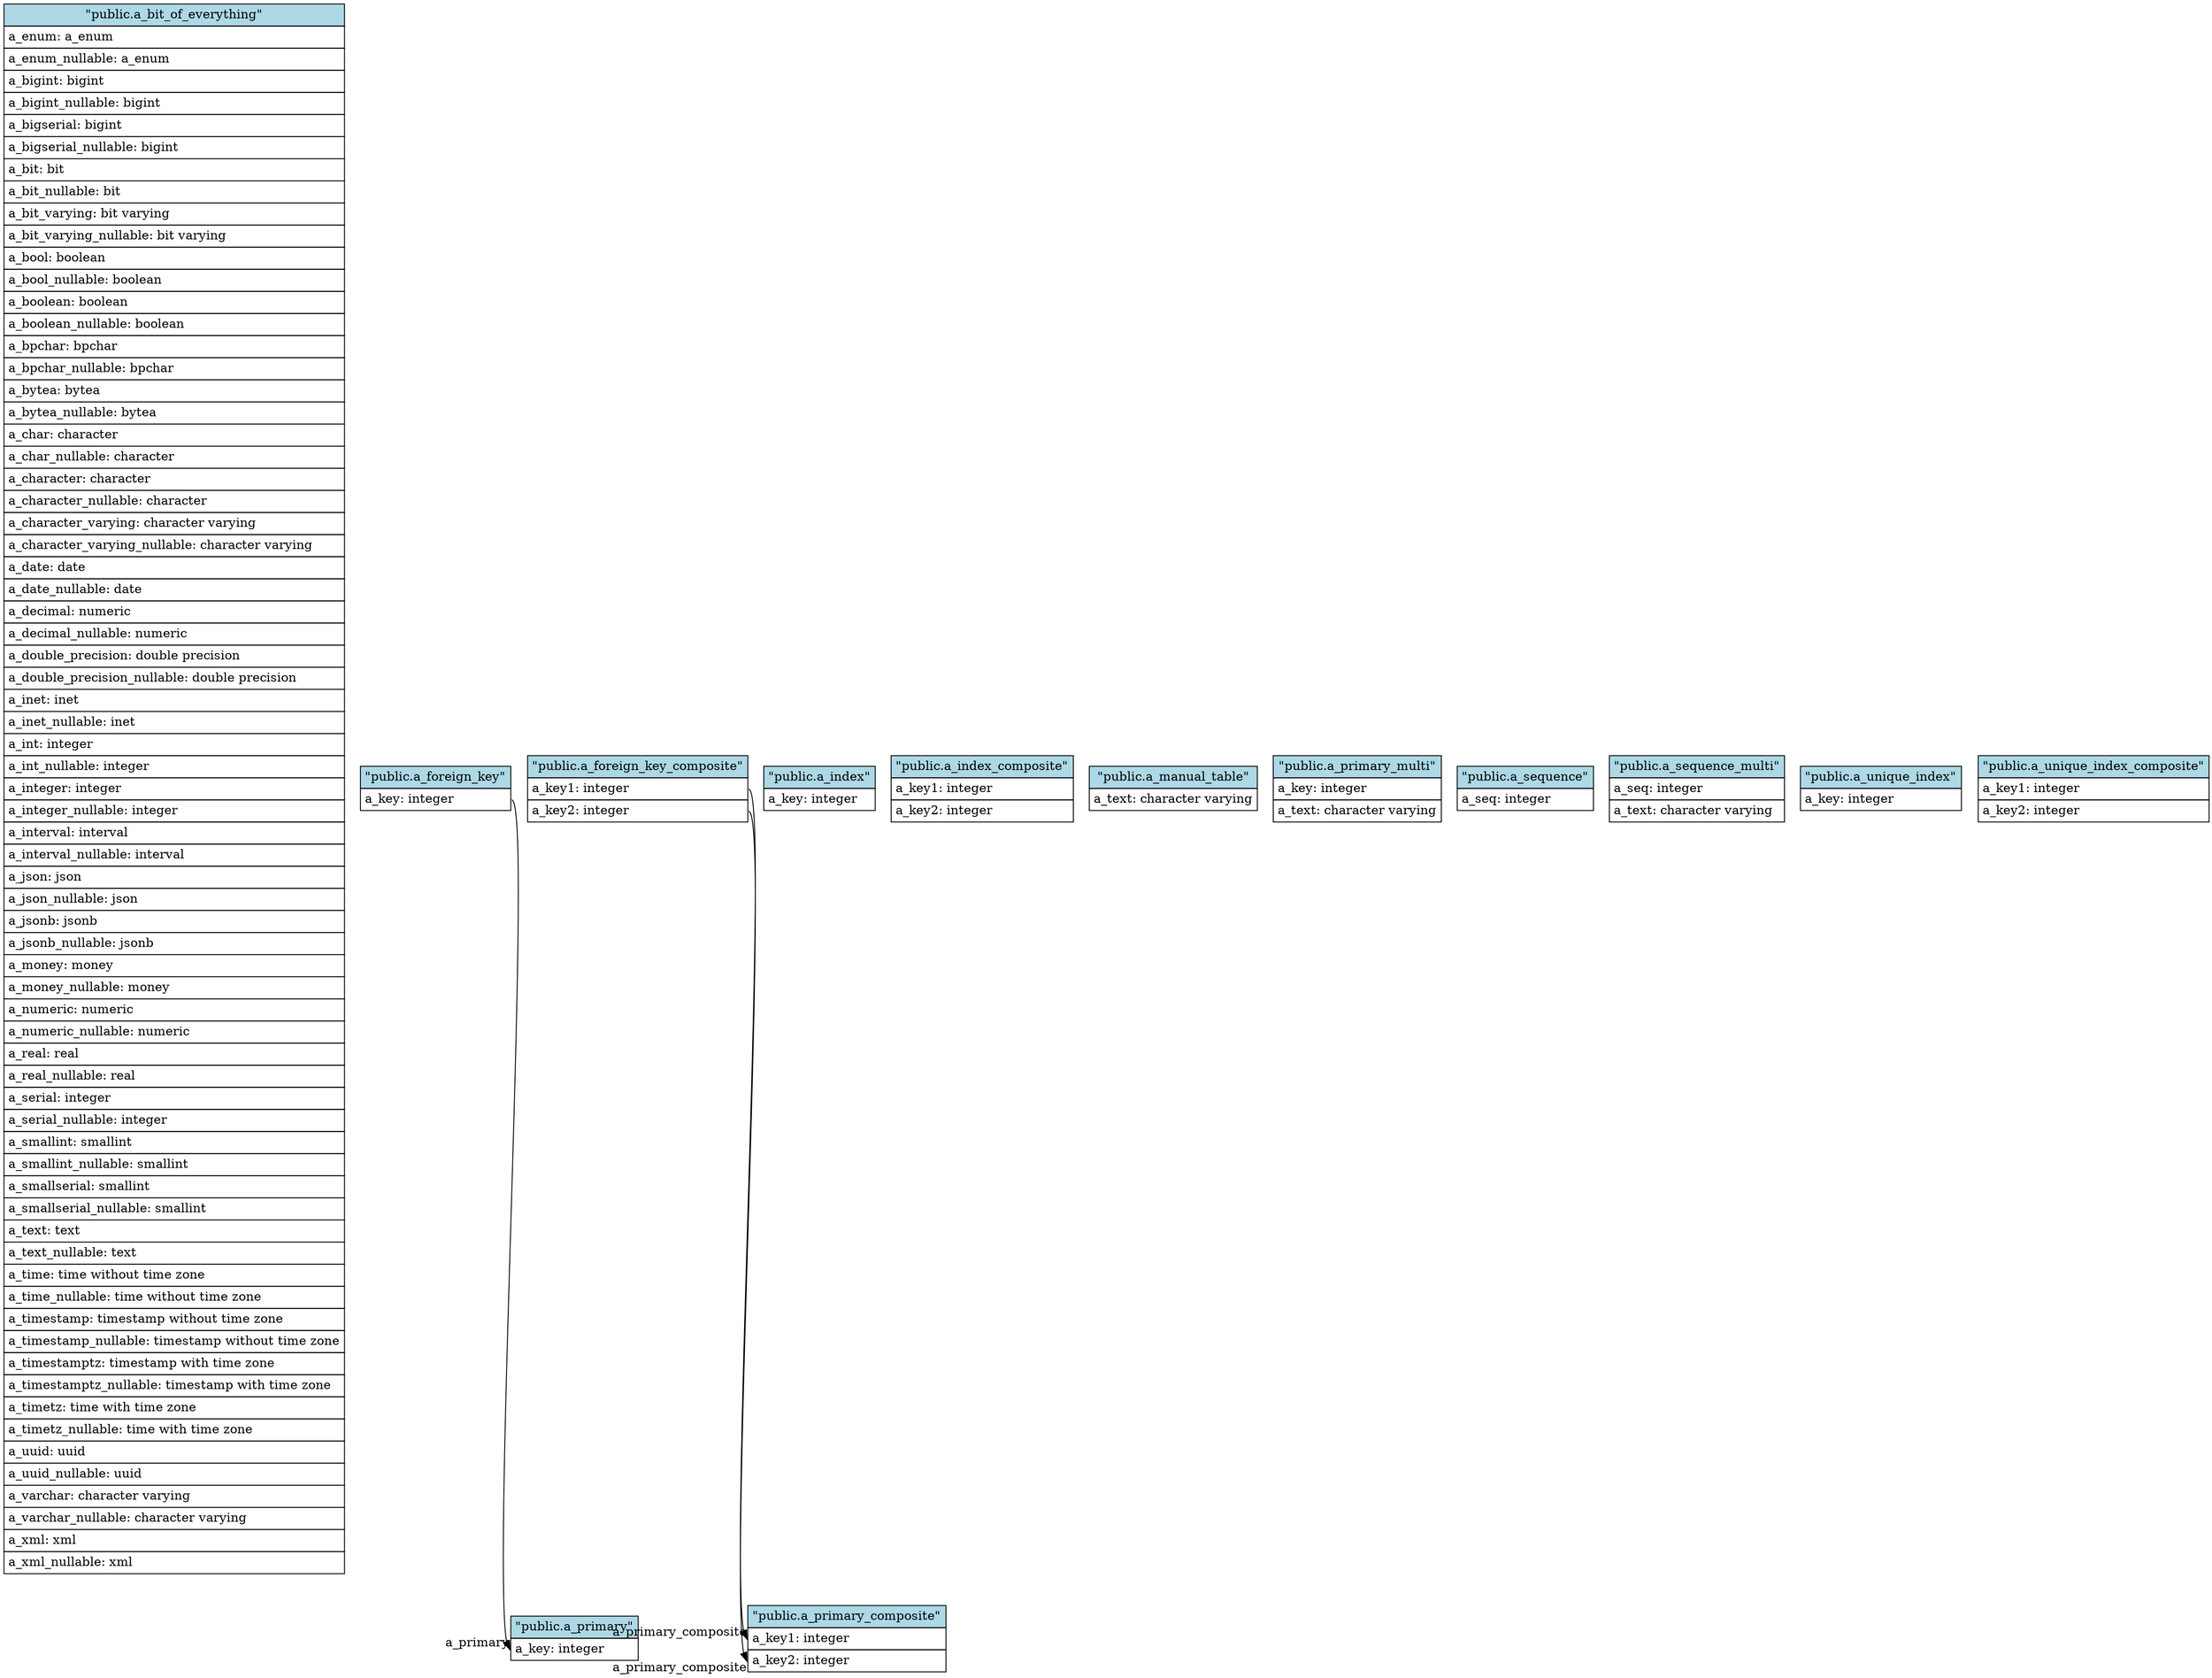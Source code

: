 // Generated by XO.
digraph public {
	// Defaults
	node [shape=none, margin=0]
	
	// Nodes (tables)
	"public.a_bit_of_everything" [ label=<
		<table border="0" cellborder="1" cellspacing="0" cellpadding="4">
		<tr><td bgcolor="lightblue">"public.a_bit_of_everything"</td></tr>
		<tr><td align="left" PORT="a_enum">a_enum: a_enum</td></tr>
		<tr><td align="left" PORT="a_enum_nullable">a_enum_nullable: a_enum</td></tr>
		<tr><td align="left" PORT="a_bigint">a_bigint: bigint</td></tr>
		<tr><td align="left" PORT="a_bigint_nullable">a_bigint_nullable: bigint</td></tr>
		<tr><td align="left" PORT="a_bigserial">a_bigserial: bigint</td></tr>
		<tr><td align="left" PORT="a_bigserial_nullable">a_bigserial_nullable: bigint</td></tr>
		<tr><td align="left" PORT="a_bit">a_bit: bit</td></tr>
		<tr><td align="left" PORT="a_bit_nullable">a_bit_nullable: bit</td></tr>
		<tr><td align="left" PORT="a_bit_varying">a_bit_varying: bit varying</td></tr>
		<tr><td align="left" PORT="a_bit_varying_nullable">a_bit_varying_nullable: bit varying</td></tr>
		<tr><td align="left" PORT="a_bool">a_bool: boolean</td></tr>
		<tr><td align="left" PORT="a_bool_nullable">a_bool_nullable: boolean</td></tr>
		<tr><td align="left" PORT="a_boolean">a_boolean: boolean</td></tr>
		<tr><td align="left" PORT="a_boolean_nullable">a_boolean_nullable: boolean</td></tr>
		<tr><td align="left" PORT="a_bpchar">a_bpchar: bpchar</td></tr>
		<tr><td align="left" PORT="a_bpchar_nullable">a_bpchar_nullable: bpchar</td></tr>
		<tr><td align="left" PORT="a_bytea">a_bytea: bytea</td></tr>
		<tr><td align="left" PORT="a_bytea_nullable">a_bytea_nullable: bytea</td></tr>
		<tr><td align="left" PORT="a_char">a_char: character</td></tr>
		<tr><td align="left" PORT="a_char_nullable">a_char_nullable: character</td></tr>
		<tr><td align="left" PORT="a_character">a_character: character</td></tr>
		<tr><td align="left" PORT="a_character_nullable">a_character_nullable: character</td></tr>
		<tr><td align="left" PORT="a_character_varying">a_character_varying: character varying</td></tr>
		<tr><td align="left" PORT="a_character_varying_nullable">a_character_varying_nullable: character varying</td></tr>
		<tr><td align="left" PORT="a_date">a_date: date</td></tr>
		<tr><td align="left" PORT="a_date_nullable">a_date_nullable: date</td></tr>
		<tr><td align="left" PORT="a_decimal">a_decimal: numeric</td></tr>
		<tr><td align="left" PORT="a_decimal_nullable">a_decimal_nullable: numeric</td></tr>
		<tr><td align="left" PORT="a_double_precision">a_double_precision: double precision</td></tr>
		<tr><td align="left" PORT="a_double_precision_nullable">a_double_precision_nullable: double precision</td></tr>
		<tr><td align="left" PORT="a_inet">a_inet: inet</td></tr>
		<tr><td align="left" PORT="a_inet_nullable">a_inet_nullable: inet</td></tr>
		<tr><td align="left" PORT="a_int">a_int: integer</td></tr>
		<tr><td align="left" PORT="a_int_nullable">a_int_nullable: integer</td></tr>
		<tr><td align="left" PORT="a_integer">a_integer: integer</td></tr>
		<tr><td align="left" PORT="a_integer_nullable">a_integer_nullable: integer</td></tr>
		<tr><td align="left" PORT="a_interval">a_interval: interval</td></tr>
		<tr><td align="left" PORT="a_interval_nullable">a_interval_nullable: interval</td></tr>
		<tr><td align="left" PORT="a_json">a_json: json</td></tr>
		<tr><td align="left" PORT="a_json_nullable">a_json_nullable: json</td></tr>
		<tr><td align="left" PORT="a_jsonb">a_jsonb: jsonb</td></tr>
		<tr><td align="left" PORT="a_jsonb_nullable">a_jsonb_nullable: jsonb</td></tr>
		<tr><td align="left" PORT="a_money">a_money: money</td></tr>
		<tr><td align="left" PORT="a_money_nullable">a_money_nullable: money</td></tr>
		<tr><td align="left" PORT="a_numeric">a_numeric: numeric</td></tr>
		<tr><td align="left" PORT="a_numeric_nullable">a_numeric_nullable: numeric</td></tr>
		<tr><td align="left" PORT="a_real">a_real: real</td></tr>
		<tr><td align="left" PORT="a_real_nullable">a_real_nullable: real</td></tr>
		<tr><td align="left" PORT="a_serial">a_serial: integer</td></tr>
		<tr><td align="left" PORT="a_serial_nullable">a_serial_nullable: integer</td></tr>
		<tr><td align="left" PORT="a_smallint">a_smallint: smallint</td></tr>
		<tr><td align="left" PORT="a_smallint_nullable">a_smallint_nullable: smallint</td></tr>
		<tr><td align="left" PORT="a_smallserial">a_smallserial: smallint</td></tr>
		<tr><td align="left" PORT="a_smallserial_nullable">a_smallserial_nullable: smallint</td></tr>
		<tr><td align="left" PORT="a_text">a_text: text</td></tr>
		<tr><td align="left" PORT="a_text_nullable">a_text_nullable: text</td></tr>
		<tr><td align="left" PORT="a_time">a_time: time without time zone</td></tr>
		<tr><td align="left" PORT="a_time_nullable">a_time_nullable: time without time zone</td></tr>
		<tr><td align="left" PORT="a_timestamp">a_timestamp: timestamp without time zone</td></tr>
		<tr><td align="left" PORT="a_timestamp_nullable">a_timestamp_nullable: timestamp without time zone</td></tr>
		<tr><td align="left" PORT="a_timestamptz">a_timestamptz: timestamp with time zone</td></tr>
		<tr><td align="left" PORT="a_timestamptz_nullable">a_timestamptz_nullable: timestamp with time zone</td></tr>
		<tr><td align="left" PORT="a_timetz">a_timetz: time with time zone</td></tr>
		<tr><td align="left" PORT="a_timetz_nullable">a_timetz_nullable: time with time zone</td></tr>
		<tr><td align="left" PORT="a_uuid">a_uuid: uuid</td></tr>
		<tr><td align="left" PORT="a_uuid_nullable">a_uuid_nullable: uuid</td></tr>
		<tr><td align="left" PORT="a_varchar">a_varchar: character varying</td></tr>
		<tr><td align="left" PORT="a_varchar_nullable">a_varchar_nullable: character varying</td></tr>
		<tr><td align="left" PORT="a_xml">a_xml: xml</td></tr>
		<tr><td align="left" PORT="a_xml_nullable">a_xml_nullable: xml</td></tr>
		</table>> ]
	
	"public.a_foreign_key" [ label=<
		<table border="0" cellborder="1" cellspacing="0" cellpadding="4">
		<tr><td bgcolor="lightblue">"public.a_foreign_key"</td></tr>
		<tr><td align="left" PORT="a_key">a_key: integer</td></tr>
		</table>> ]
	
	"public.a_foreign_key_composite" [ label=<
		<table border="0" cellborder="1" cellspacing="0" cellpadding="4">
		<tr><td bgcolor="lightblue">"public.a_foreign_key_composite"</td></tr>
		<tr><td align="left" PORT="a_key1">a_key1: integer</td></tr>
		<tr><td align="left" PORT="a_key2">a_key2: integer</td></tr>
		</table>> ]
	
	"public.a_index" [ label=<
		<table border="0" cellborder="1" cellspacing="0" cellpadding="4">
		<tr><td bgcolor="lightblue">"public.a_index"</td></tr>
		<tr><td align="left" PORT="a_key">a_key: integer</td></tr>
		</table>> ]
	
	"public.a_index_composite" [ label=<
		<table border="0" cellborder="1" cellspacing="0" cellpadding="4">
		<tr><td bgcolor="lightblue">"public.a_index_composite"</td></tr>
		<tr><td align="left" PORT="a_key1">a_key1: integer</td></tr>
		<tr><td align="left" PORT="a_key2">a_key2: integer</td></tr>
		</table>> ]
	
	"public.a_manual_table" [ label=<
		<table border="0" cellborder="1" cellspacing="0" cellpadding="4">
		<tr><td bgcolor="lightblue">"public.a_manual_table"</td></tr>
		<tr><td align="left" PORT="a_text">a_text: character varying</td></tr>
		</table>> ]
	
	"public.a_primary" [ label=<
		<table border="0" cellborder="1" cellspacing="0" cellpadding="4">
		<tr><td bgcolor="lightblue">"public.a_primary"</td></tr>
		<tr><td align="left" PORT="a_key">a_key: integer</td></tr>
		</table>> ]
	
	"public.a_primary_composite" [ label=<
		<table border="0" cellborder="1" cellspacing="0" cellpadding="4">
		<tr><td bgcolor="lightblue">"public.a_primary_composite"</td></tr>
		<tr><td align="left" PORT="a_key1">a_key1: integer</td></tr>
		<tr><td align="left" PORT="a_key2">a_key2: integer</td></tr>
		</table>> ]
	
	"public.a_primary_multi" [ label=<
		<table border="0" cellborder="1" cellspacing="0" cellpadding="4">
		<tr><td bgcolor="lightblue">"public.a_primary_multi"</td></tr>
		<tr><td align="left" PORT="a_key">a_key: integer</td></tr>
		<tr><td align="left" PORT="a_text">a_text: character varying</td></tr>
		</table>> ]
	
	"public.a_sequence" [ label=<
		<table border="0" cellborder="1" cellspacing="0" cellpadding="4">
		<tr><td bgcolor="lightblue">"public.a_sequence"</td></tr>
		<tr><td align="left" PORT="a_seq">a_seq: integer</td></tr>
		</table>> ]
	
	"public.a_sequence_multi" [ label=<
		<table border="0" cellborder="1" cellspacing="0" cellpadding="4">
		<tr><td bgcolor="lightblue">"public.a_sequence_multi"</td></tr>
		<tr><td align="left" PORT="a_seq">a_seq: integer</td></tr>
		<tr><td align="left" PORT="a_text">a_text: character varying</td></tr>
		</table>> ]
	
	"public.a_unique_index" [ label=<
		<table border="0" cellborder="1" cellspacing="0" cellpadding="4">
		<tr><td bgcolor="lightblue">"public.a_unique_index"</td></tr>
		<tr><td align="left" PORT="a_key">a_key: integer</td></tr>
		</table>> ]
	
	"public.a_unique_index_composite" [ label=<
		<table border="0" cellborder="1" cellspacing="0" cellpadding="4">
		<tr><td bgcolor="lightblue">"public.a_unique_index_composite"</td></tr>
		<tr><td align="left" PORT="a_key1">a_key1: integer</td></tr>
		<tr><td align="left" PORT="a_key2">a_key2: integer</td></tr>
		</table>> ]
	
	"public.a_foreign_key":"a_key":e -> "public.a_primary":"a_key":w [
		headlabel="a_primary"]
	"public.a_foreign_key_composite":"a_key1":e -> "public.a_primary_composite":"a_key1":w [
		headlabel="a_primary_composite"]
	"public.a_foreign_key_composite":"a_key2":e -> "public.a_primary_composite":"a_key2":w [
		headlabel="a_primary_composite"]
}
